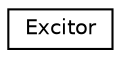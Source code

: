 digraph "Graphical Class Hierarchy"
{
 // INTERACTIVE_SVG=YES
 // LATEX_PDF_SIZE
  edge [fontname="Helvetica",fontsize="10",labelfontname="Helvetica",labelfontsize="10"];
  node [fontname="Helvetica",fontsize="10",shape=record];
  rankdir="LR";
  Node0 [label="Excitor",height=0.2,width=0.4,color="black", fillcolor="white", style="filled",URL="$class_excitor.html",tooltip=" "];
}
